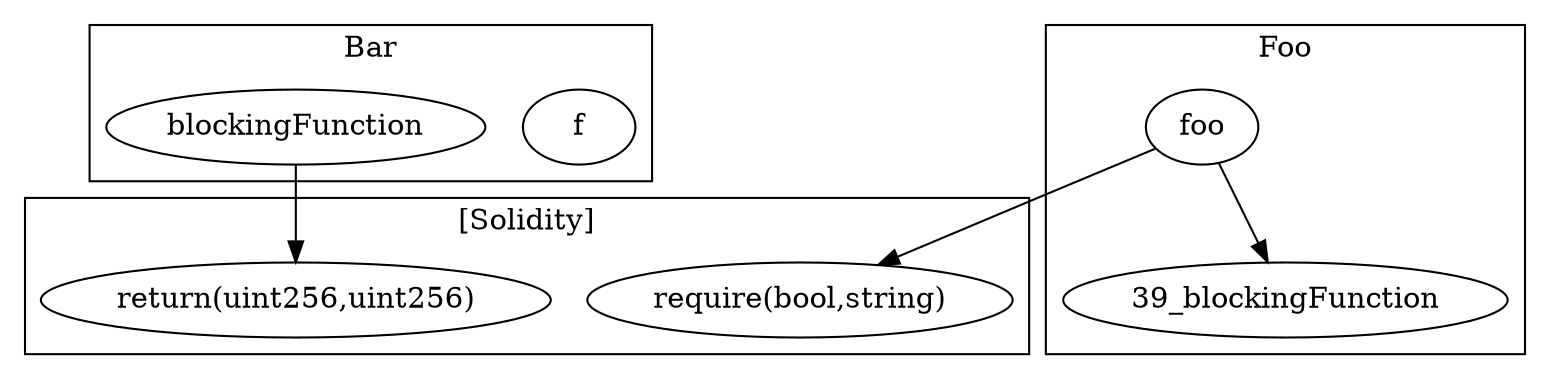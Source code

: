strict digraph {
subgraph cluster_16_Bar {
label = "Bar"
"16_f" [label="f"]
"16_blockingFunction" [label="blockingFunction"]
}subgraph cluster_39_Foo {
label = "Foo"
"39_foo" [label="foo"]
"39_foo" -> "39_blockingFunction"
}subgraph cluster_solidity {
label = "[Solidity]"
"require(bool,string)" 
"return(uint256,uint256)" 
"39_foo" -> "require(bool,string)"
"16_blockingFunction" -> "return(uint256,uint256)"
}
}